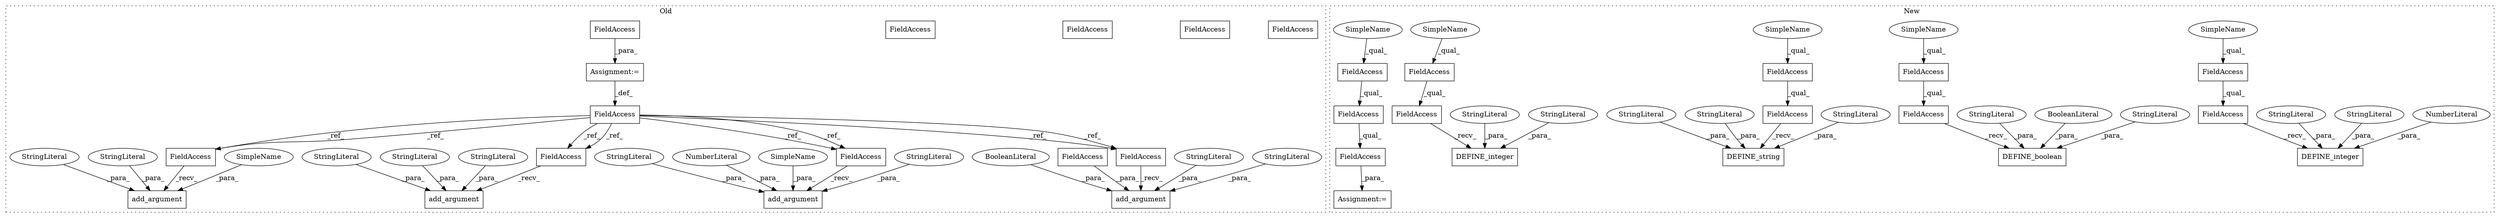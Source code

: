 digraph G {
subgraph cluster0 {
1 [label="add_argument" a="32" s="451,517" l="13,1" shape="box"];
3 [label="NumberLiteral" a="34" s="482" l="7" shape="ellipse"];
7 [label="FieldAccess" a="22" s="295" l="6" shape="box"];
8 [label="add_argument" a="32" s="600,683" l="13,1" shape="box"];
9 [label="FieldAccess" a="22" s="524" l="6" shape="box"];
10 [label="add_argument" a="32" s="329,437" l="13,1" shape="box"];
11 [label="FieldAccess" a="22" s="638" l="4" shape="box"];
15 [label="FieldAccess" a="22" s="444" l="6" shape="box"];
16 [label="FieldAccess" a="22" s="322" l="6" shape="box"];
17 [label="FieldAccess" a="22" s="593" l="6" shape="box"];
24 [label="BooleanLiteral" a="9" s="643" l="5" shape="ellipse"];
29 [label="StringLiteral" a="45" s="384" l="53" shape="ellipse"];
30 [label="StringLiteral" a="45" s="613" l="24" shape="ellipse"];
31 [label="StringLiteral" a="45" s="649" l="34" shape="ellipse"];
32 [label="StringLiteral" a="45" s="490" l="27" shape="ellipse"];
33 [label="StringLiteral" a="45" s="464" l="13" shape="ellipse"];
34 [label="StringLiteral" a="45" s="363" l="20" shape="ellipse"];
35 [label="StringLiteral" a="45" s="342" l="13" shape="ellipse"];
36 [label="Assignment:=" a="7" s="301" l="1" shape="box"];
38 [label="add_argument" a="32" s="531,586" l="13,1" shape="box"];
40 [label="FieldAccess" a="22" s="302" l="14" shape="box"];
44 [label="StringLiteral" a="45" s="563" l="23" shape="ellipse"];
45 [label="StringLiteral" a="45" s="544" l="12" shape="ellipse"];
51 [label="SimpleName" a="42" s="478" l="3" shape="ellipse"];
52 [label="SimpleName" a="42" s="557" l="3" shape="ellipse"];
58 [label="FieldAccess" a="22" s="524" l="6" shape="box"];
59 [label="FieldAccess" a="22" s="322" l="6" shape="box"];
60 [label="FieldAccess" a="22" s="593" l="6" shape="box"];
61 [label="FieldAccess" a="22" s="444" l="6" shape="box"];
label = "Old";
style="dotted";
}
subgraph cluster1 {
2 [label="DEFINE_boolean" a="32" s="651,729" l="15,1" shape="box"];
4 [label="FieldAccess" a="22" s="630" l="20" shape="box"];
5 [label="FieldAccess" a="22" s="630" l="14" shape="box"];
6 [label="FieldAccess" a="22" s="461" l="14" shape="box"];
12 [label="FieldAccess" a="22" s="461" l="20" shape="box"];
13 [label="DEFINE_integer" a="32" s="482,544" l="15,1" shape="box"];
14 [label="NumberLiteral" a="34" s="509" l="7" shape="ellipse"];
18 [label="FieldAccess" a="22" s="551" l="14" shape="box"];
19 [label="FieldAccess" a="22" s="551" l="20" shape="box"];
20 [label="FieldAccess" a="22" s="301" l="14" shape="box"];
21 [label="FieldAccess" a="22" s="301" l="20" shape="box"];
22 [label="FieldAccess" a="22" s="301" l="26" shape="box"];
23 [label="BooleanLiteral" a="9" s="689" l="5" shape="ellipse"];
25 [label="StringLiteral" a="45" s="497" l="11" shape="ellipse"];
26 [label="StringLiteral" a="45" s="517" l="27" shape="ellipse"];
27 [label="StringLiteral" a="45" s="695" l="34" shape="ellipse"];
28 [label="StringLiteral" a="45" s="666" l="22" shape="ellipse"];
37 [label="Assignment:=" a="7" s="300" l="1" shape="box"];
39 [label="FieldAccess" a="22" s="333" l="14" shape="box"];
41 [label="FieldAccess" a="22" s="333" l="20" shape="box"];
42 [label="DEFINE_integer" a="32" s="572,623" l="15,1" shape="box"];
43 [label="DEFINE_string" a="32" s="354,454" l="14,1" shape="box"];
46 [label="StringLiteral" a="45" s="600" l="23" shape="ellipse"];
47 [label="StringLiteral" a="45" s="401" l="53" shape="ellipse"];
48 [label="StringLiteral" a="45" s="380" l="20" shape="ellipse"];
49 [label="StringLiteral" a="45" s="368" l="11" shape="ellipse"];
50 [label="StringLiteral" a="45" s="587" l="10" shape="ellipse"];
53 [label="SimpleName" a="42" s="461" l="10" shape="ellipse"];
54 [label="SimpleName" a="42" s="551" l="10" shape="ellipse"];
55 [label="SimpleName" a="42" s="630" l="10" shape="ellipse"];
56 [label="SimpleName" a="42" s="333" l="10" shape="ellipse"];
57 [label="SimpleName" a="42" s="301" l="10" shape="ellipse"];
label = "New";
style="dotted";
}
3 -> 1 [label="_para_"];
4 -> 2 [label="_recv_"];
5 -> 4 [label="_qual_"];
6 -> 12 [label="_qual_"];
7 -> 58 [label="_ref_"];
7 -> 59 [label="_ref_"];
7 -> 61 [label="_ref_"];
7 -> 60 [label="_ref_"];
7 -> 59 [label="_ref_"];
7 -> 61 [label="_ref_"];
7 -> 60 [label="_ref_"];
7 -> 58 [label="_ref_"];
11 -> 8 [label="_para_"];
12 -> 13 [label="_recv_"];
14 -> 13 [label="_para_"];
18 -> 19 [label="_qual_"];
19 -> 42 [label="_recv_"];
20 -> 21 [label="_qual_"];
21 -> 22 [label="_qual_"];
22 -> 37 [label="_para_"];
23 -> 2 [label="_para_"];
24 -> 8 [label="_para_"];
25 -> 13 [label="_para_"];
26 -> 13 [label="_para_"];
27 -> 2 [label="_para_"];
28 -> 2 [label="_para_"];
29 -> 10 [label="_para_"];
30 -> 8 [label="_para_"];
31 -> 8 [label="_para_"];
32 -> 1 [label="_para_"];
33 -> 1 [label="_para_"];
34 -> 10 [label="_para_"];
35 -> 10 [label="_para_"];
36 -> 7 [label="_def_"];
39 -> 41 [label="_qual_"];
40 -> 36 [label="_para_"];
41 -> 43 [label="_recv_"];
44 -> 38 [label="_para_"];
45 -> 38 [label="_para_"];
46 -> 42 [label="_para_"];
47 -> 43 [label="_para_"];
48 -> 43 [label="_para_"];
49 -> 43 [label="_para_"];
50 -> 42 [label="_para_"];
51 -> 1 [label="_para_"];
52 -> 38 [label="_para_"];
53 -> 6 [label="_qual_"];
54 -> 18 [label="_qual_"];
55 -> 5 [label="_qual_"];
56 -> 39 [label="_qual_"];
57 -> 20 [label="_qual_"];
58 -> 38 [label="_recv_"];
59 -> 10 [label="_recv_"];
60 -> 8 [label="_recv_"];
61 -> 1 [label="_recv_"];
}